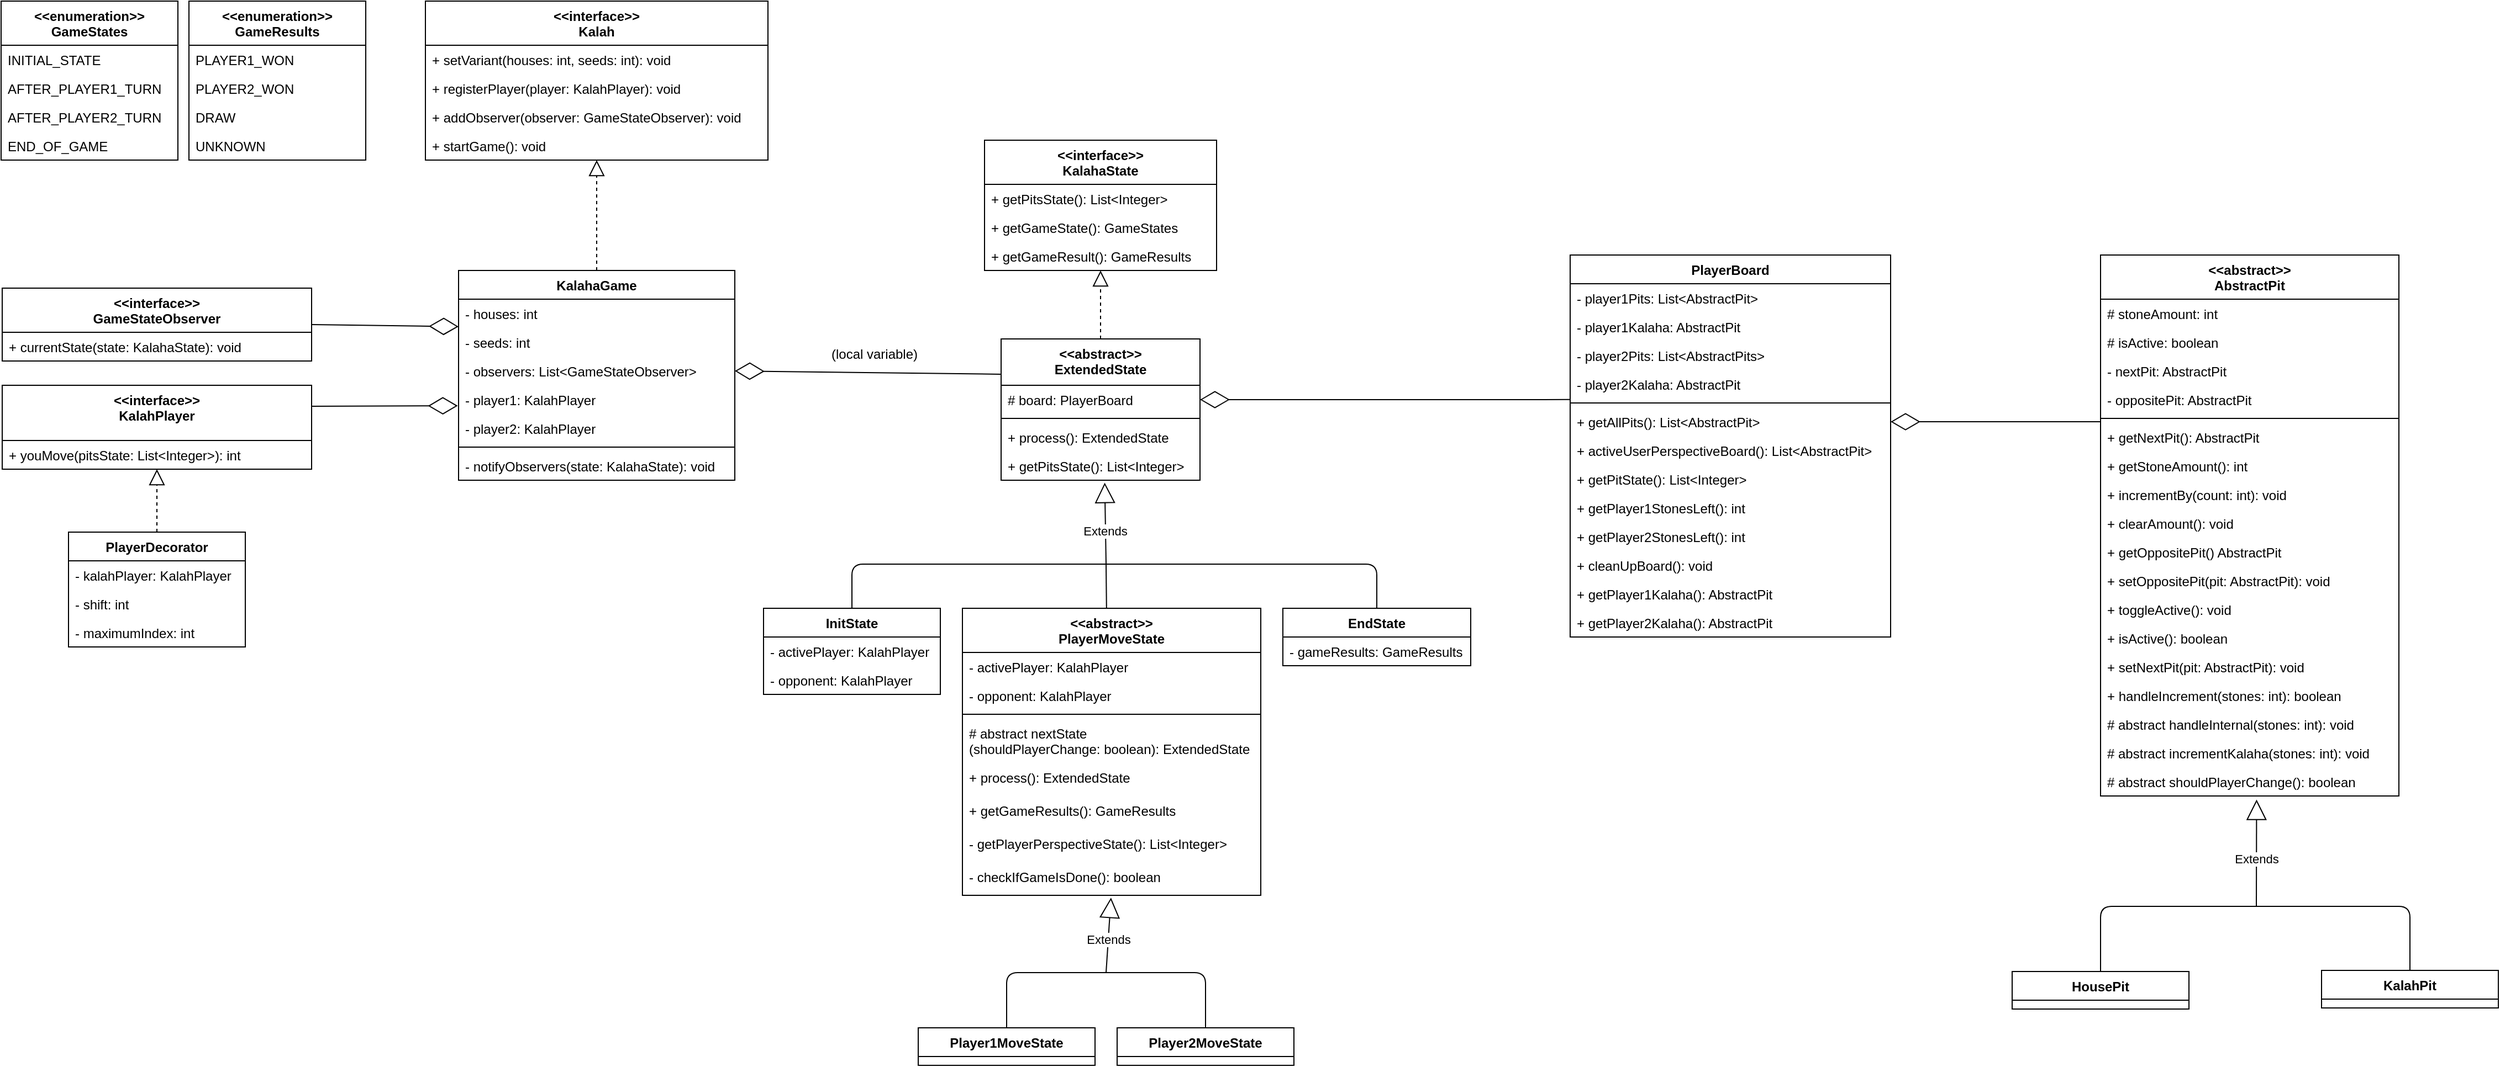 <mxfile version="14.6.13" type="device"><diagram id="C5RBs43oDa-KdzZeNtuy" name="Page-1"><mxGraphModel dx="-337" dy="246" grid="1" gridSize="10" guides="1" tooltips="1" connect="1" arrows="1" fold="1" page="1" pageScale="1" pageWidth="827" pageHeight="1169" math="0" shadow="0"><root><mxCell id="WIyWlLk6GJQsqaUBKTNV-0"/><mxCell id="WIyWlLk6GJQsqaUBKTNV-1" parent="WIyWlLk6GJQsqaUBKTNV-0"/><mxCell id="I5Z_wBE2CH7fRbXkbS-5-0" value="&lt;&lt;interface&gt;&gt;&#10;KalahaState" style="swimlane;fontStyle=1;align=center;verticalAlign=top;childLayout=stackLayout;horizontal=1;startSize=40;horizontalStack=0;resizeParent=1;resizeParentMax=0;resizeLast=0;collapsible=1;marginBottom=0;" parent="WIyWlLk6GJQsqaUBKTNV-1" vertex="1"><mxGeometry x="1850" y="416" width="210" height="118" as="geometry"/></mxCell><mxCell id="I5Z_wBE2CH7fRbXkbS-5-1" value="+ getPitsState(): List&lt;Integer&gt;" style="text;strokeColor=none;fillColor=none;align=left;verticalAlign=top;spacingLeft=4;spacingRight=4;overflow=hidden;rotatable=0;points=[[0,0.5],[1,0.5]];portConstraint=eastwest;" parent="I5Z_wBE2CH7fRbXkbS-5-0" vertex="1"><mxGeometry y="40" width="210" height="26" as="geometry"/></mxCell><mxCell id="I5Z_wBE2CH7fRbXkbS-5-3" value="+ getGameState(): GameStates" style="text;strokeColor=none;fillColor=none;align=left;verticalAlign=top;spacingLeft=4;spacingRight=4;overflow=hidden;rotatable=0;points=[[0,0.5],[1,0.5]];portConstraint=eastwest;" parent="I5Z_wBE2CH7fRbXkbS-5-0" vertex="1"><mxGeometry y="66" width="210" height="26" as="geometry"/></mxCell><mxCell id="I5Z_wBE2CH7fRbXkbS-5-17" value="+ getGameResult(): GameResults" style="text;strokeColor=none;fillColor=none;align=left;verticalAlign=top;spacingLeft=4;spacingRight=4;overflow=hidden;rotatable=0;points=[[0,0.5],[1,0.5]];portConstraint=eastwest;" parent="I5Z_wBE2CH7fRbXkbS-5-0" vertex="1"><mxGeometry y="92" width="210" height="26" as="geometry"/></mxCell><mxCell id="I5Z_wBE2CH7fRbXkbS-5-4" value="&lt;&lt;enumeration&gt;&gt;&#10;GameResults" style="swimlane;fontStyle=1;align=center;verticalAlign=top;childLayout=stackLayout;horizontal=1;startSize=40;horizontalStack=0;resizeParent=1;resizeParentMax=0;resizeLast=0;collapsible=1;marginBottom=0;" parent="WIyWlLk6GJQsqaUBKTNV-1" vertex="1"><mxGeometry x="1130" y="290" width="160" height="144" as="geometry"/></mxCell><mxCell id="I5Z_wBE2CH7fRbXkbS-5-5" value="PLAYER1_WON" style="text;strokeColor=none;fillColor=none;align=left;verticalAlign=top;spacingLeft=4;spacingRight=4;overflow=hidden;rotatable=0;points=[[0,0.5],[1,0.5]];portConstraint=eastwest;" parent="I5Z_wBE2CH7fRbXkbS-5-4" vertex="1"><mxGeometry y="40" width="160" height="26" as="geometry"/></mxCell><mxCell id="I5Z_wBE2CH7fRbXkbS-5-14" value="PLAYER2_WON" style="text;strokeColor=none;fillColor=none;align=left;verticalAlign=top;spacingLeft=4;spacingRight=4;overflow=hidden;rotatable=0;points=[[0,0.5],[1,0.5]];portConstraint=eastwest;" parent="I5Z_wBE2CH7fRbXkbS-5-4" vertex="1"><mxGeometry y="66" width="160" height="26" as="geometry"/></mxCell><mxCell id="I5Z_wBE2CH7fRbXkbS-5-15" value="DRAW" style="text;strokeColor=none;fillColor=none;align=left;verticalAlign=top;spacingLeft=4;spacingRight=4;overflow=hidden;rotatable=0;points=[[0,0.5],[1,0.5]];portConstraint=eastwest;" parent="I5Z_wBE2CH7fRbXkbS-5-4" vertex="1"><mxGeometry y="92" width="160" height="26" as="geometry"/></mxCell><mxCell id="I5Z_wBE2CH7fRbXkbS-5-16" value="UNKNOWN" style="text;strokeColor=none;fillColor=none;align=left;verticalAlign=top;spacingLeft=4;spacingRight=4;overflow=hidden;rotatable=0;points=[[0,0.5],[1,0.5]];portConstraint=eastwest;" parent="I5Z_wBE2CH7fRbXkbS-5-4" vertex="1"><mxGeometry y="118" width="160" height="26" as="geometry"/></mxCell><mxCell id="I5Z_wBE2CH7fRbXkbS-5-8" value="&lt;&lt;enumeration&gt;&gt;&#10;GameStates" style="swimlane;fontStyle=1;align=center;verticalAlign=top;childLayout=stackLayout;horizontal=1;startSize=40;horizontalStack=0;resizeParent=1;resizeParentMax=0;resizeLast=0;collapsible=1;marginBottom=0;" parent="WIyWlLk6GJQsqaUBKTNV-1" vertex="1"><mxGeometry x="960" y="290" width="160" height="144" as="geometry"/></mxCell><mxCell id="I5Z_wBE2CH7fRbXkbS-5-9" value="INITIAL_STATE" style="text;strokeColor=none;fillColor=none;align=left;verticalAlign=top;spacingLeft=4;spacingRight=4;overflow=hidden;rotatable=0;points=[[0,0.5],[1,0.5]];portConstraint=eastwest;" parent="I5Z_wBE2CH7fRbXkbS-5-8" vertex="1"><mxGeometry y="40" width="160" height="26" as="geometry"/></mxCell><mxCell id="I5Z_wBE2CH7fRbXkbS-5-11" value="AFTER_PLAYER1_TURN" style="text;strokeColor=none;fillColor=none;align=left;verticalAlign=top;spacingLeft=4;spacingRight=4;overflow=hidden;rotatable=0;points=[[0,0.5],[1,0.5]];portConstraint=eastwest;" parent="I5Z_wBE2CH7fRbXkbS-5-8" vertex="1"><mxGeometry y="66" width="160" height="26" as="geometry"/></mxCell><mxCell id="I5Z_wBE2CH7fRbXkbS-5-12" value="AFTER_PLAYER2_TURN" style="text;strokeColor=none;fillColor=none;align=left;verticalAlign=top;spacingLeft=4;spacingRight=4;overflow=hidden;rotatable=0;points=[[0,0.5],[1,0.5]];portConstraint=eastwest;" parent="I5Z_wBE2CH7fRbXkbS-5-8" vertex="1"><mxGeometry y="92" width="160" height="26" as="geometry"/></mxCell><mxCell id="I5Z_wBE2CH7fRbXkbS-5-13" value="END_OF_GAME" style="text;strokeColor=none;fillColor=none;align=left;verticalAlign=top;spacingLeft=4;spacingRight=4;overflow=hidden;rotatable=0;points=[[0,0.5],[1,0.5]];portConstraint=eastwest;" parent="I5Z_wBE2CH7fRbXkbS-5-8" vertex="1"><mxGeometry y="118" width="160" height="26" as="geometry"/></mxCell><mxCell id="I5Z_wBE2CH7fRbXkbS-5-19" value="&lt;&lt;interface&gt;&gt;&#10;KalahPlayer" style="swimlane;fontStyle=1;align=center;verticalAlign=top;childLayout=stackLayout;horizontal=1;startSize=50;horizontalStack=0;resizeParent=1;resizeParentMax=0;resizeLast=0;collapsible=1;marginBottom=0;" parent="WIyWlLk6GJQsqaUBKTNV-1" vertex="1"><mxGeometry x="961" y="638" width="280" height="76" as="geometry"/></mxCell><mxCell id="I5Z_wBE2CH7fRbXkbS-5-20" value="+ youMove(pitsState: List&lt;Integer&gt;): int" style="text;strokeColor=none;fillColor=none;align=left;verticalAlign=top;spacingLeft=4;spacingRight=4;overflow=hidden;rotatable=0;points=[[0,0.5],[1,0.5]];portConstraint=eastwest;" parent="I5Z_wBE2CH7fRbXkbS-5-19" vertex="1"><mxGeometry y="50" width="280" height="26" as="geometry"/></mxCell><mxCell id="I5Z_wBE2CH7fRbXkbS-5-23" value="&lt;&lt;interface&gt;&gt;&#10;Kalah" style="swimlane;fontStyle=1;align=center;verticalAlign=top;childLayout=stackLayout;horizontal=1;startSize=40;horizontalStack=0;resizeParent=1;resizeParentMax=0;resizeLast=0;collapsible=1;marginBottom=0;" parent="WIyWlLk6GJQsqaUBKTNV-1" vertex="1"><mxGeometry x="1344" y="290" width="310" height="144" as="geometry"/></mxCell><mxCell id="I5Z_wBE2CH7fRbXkbS-5-24" value="+ setVariant(houses: int, seeds: int): void" style="text;strokeColor=none;fillColor=none;align=left;verticalAlign=top;spacingLeft=4;spacingRight=4;overflow=hidden;rotatable=0;points=[[0,0.5],[1,0.5]];portConstraint=eastwest;" parent="I5Z_wBE2CH7fRbXkbS-5-23" vertex="1"><mxGeometry y="40" width="310" height="26" as="geometry"/></mxCell><mxCell id="I5Z_wBE2CH7fRbXkbS-5-26" value="+ registerPlayer(player: KalahPlayer): void" style="text;strokeColor=none;fillColor=none;align=left;verticalAlign=top;spacingLeft=4;spacingRight=4;overflow=hidden;rotatable=0;points=[[0,0.5],[1,0.5]];portConstraint=eastwest;" parent="I5Z_wBE2CH7fRbXkbS-5-23" vertex="1"><mxGeometry y="66" width="310" height="26" as="geometry"/></mxCell><mxCell id="I5Z_wBE2CH7fRbXkbS-5-27" value="+ addObserver(observer: GameStateObserver): void" style="text;strokeColor=none;fillColor=none;align=left;verticalAlign=top;spacingLeft=4;spacingRight=4;overflow=hidden;rotatable=0;points=[[0,0.5],[1,0.5]];portConstraint=eastwest;" parent="I5Z_wBE2CH7fRbXkbS-5-23" vertex="1"><mxGeometry y="92" width="310" height="26" as="geometry"/></mxCell><mxCell id="I5Z_wBE2CH7fRbXkbS-5-28" value="+ startGame(): void" style="text;strokeColor=none;fillColor=none;align=left;verticalAlign=top;spacingLeft=4;spacingRight=4;overflow=hidden;rotatable=0;points=[[0,0.5],[1,0.5]];portConstraint=eastwest;" parent="I5Z_wBE2CH7fRbXkbS-5-23" vertex="1"><mxGeometry y="118" width="310" height="26" as="geometry"/></mxCell><mxCell id="I5Z_wBE2CH7fRbXkbS-5-29" value="&lt;&lt;interface&gt;&gt;&#10;GameStateObserver" style="swimlane;fontStyle=1;align=center;verticalAlign=top;childLayout=stackLayout;horizontal=1;startSize=40;horizontalStack=0;resizeParent=1;resizeParentMax=0;resizeLast=0;collapsible=1;marginBottom=0;" parent="WIyWlLk6GJQsqaUBKTNV-1" vertex="1"><mxGeometry x="961" y="550" width="280" height="66" as="geometry"/></mxCell><mxCell id="I5Z_wBE2CH7fRbXkbS-5-30" value="+ currentState(state: KalahaState): void" style="text;strokeColor=none;fillColor=none;align=left;verticalAlign=top;spacingLeft=4;spacingRight=4;overflow=hidden;rotatable=0;points=[[0,0.5],[1,0.5]];portConstraint=eastwest;" parent="I5Z_wBE2CH7fRbXkbS-5-29" vertex="1"><mxGeometry y="40" width="280" height="26" as="geometry"/></mxCell><mxCell id="I5Z_wBE2CH7fRbXkbS-5-33" value="KalahaGame" style="swimlane;fontStyle=1;align=center;verticalAlign=top;childLayout=stackLayout;horizontal=1;startSize=26;horizontalStack=0;resizeParent=1;resizeParentMax=0;resizeLast=0;collapsible=1;marginBottom=0;" parent="WIyWlLk6GJQsqaUBKTNV-1" vertex="1"><mxGeometry x="1374" y="534" width="250" height="190" as="geometry"/></mxCell><mxCell id="I5Z_wBE2CH7fRbXkbS-5-34" value="- houses: int" style="text;strokeColor=none;fillColor=none;align=left;verticalAlign=top;spacingLeft=4;spacingRight=4;overflow=hidden;rotatable=0;points=[[0,0.5],[1,0.5]];portConstraint=eastwest;" parent="I5Z_wBE2CH7fRbXkbS-5-33" vertex="1"><mxGeometry y="26" width="250" height="26" as="geometry"/></mxCell><mxCell id="I5Z_wBE2CH7fRbXkbS-5-37" value="- seeds: int" style="text;strokeColor=none;fillColor=none;align=left;verticalAlign=top;spacingLeft=4;spacingRight=4;overflow=hidden;rotatable=0;points=[[0,0.5],[1,0.5]];portConstraint=eastwest;" parent="I5Z_wBE2CH7fRbXkbS-5-33" vertex="1"><mxGeometry y="52" width="250" height="26" as="geometry"/></mxCell><mxCell id="I5Z_wBE2CH7fRbXkbS-5-38" value="- observers: List&lt;GameStateObserver&gt;" style="text;strokeColor=none;fillColor=none;align=left;verticalAlign=top;spacingLeft=4;spacingRight=4;overflow=hidden;rotatable=0;points=[[0,0.5],[1,0.5]];portConstraint=eastwest;" parent="I5Z_wBE2CH7fRbXkbS-5-33" vertex="1"><mxGeometry y="78" width="250" height="26" as="geometry"/></mxCell><mxCell id="I5Z_wBE2CH7fRbXkbS-5-39" value="- player1: KalahPlayer" style="text;strokeColor=none;fillColor=none;align=left;verticalAlign=top;spacingLeft=4;spacingRight=4;overflow=hidden;rotatable=0;points=[[0,0.5],[1,0.5]];portConstraint=eastwest;" parent="I5Z_wBE2CH7fRbXkbS-5-33" vertex="1"><mxGeometry y="104" width="250" height="26" as="geometry"/></mxCell><mxCell id="I5Z_wBE2CH7fRbXkbS-5-40" value="- player2: KalahPlayer" style="text;strokeColor=none;fillColor=none;align=left;verticalAlign=top;spacingLeft=4;spacingRight=4;overflow=hidden;rotatable=0;points=[[0,0.5],[1,0.5]];portConstraint=eastwest;" parent="I5Z_wBE2CH7fRbXkbS-5-33" vertex="1"><mxGeometry y="130" width="250" height="26" as="geometry"/></mxCell><mxCell id="I5Z_wBE2CH7fRbXkbS-5-35" value="" style="line;strokeWidth=1;fillColor=none;align=left;verticalAlign=middle;spacingTop=-1;spacingLeft=3;spacingRight=3;rotatable=0;labelPosition=right;points=[];portConstraint=eastwest;" parent="I5Z_wBE2CH7fRbXkbS-5-33" vertex="1"><mxGeometry y="156" width="250" height="8" as="geometry"/></mxCell><mxCell id="I5Z_wBE2CH7fRbXkbS-5-36" value="- notifyObservers(state: KalahaState): void" style="text;strokeColor=none;fillColor=none;align=left;verticalAlign=top;spacingLeft=4;spacingRight=4;overflow=hidden;rotatable=0;points=[[0,0.5],[1,0.5]];portConstraint=eastwest;" parent="I5Z_wBE2CH7fRbXkbS-5-33" vertex="1"><mxGeometry y="164" width="250" height="26" as="geometry"/></mxCell><mxCell id="I5Z_wBE2CH7fRbXkbS-5-41" value="" style="endArrow=block;dashed=1;endFill=0;endSize=12;html=1;exitX=0.5;exitY=0;exitDx=0;exitDy=0;entryX=0.5;entryY=1;entryDx=0;entryDy=0;" parent="WIyWlLk6GJQsqaUBKTNV-1" source="I5Z_wBE2CH7fRbXkbS-5-33" target="I5Z_wBE2CH7fRbXkbS-5-23" edge="1"><mxGeometry width="160" relative="1" as="geometry"><mxPoint x="1570" y="650" as="sourcePoint"/><mxPoint x="1500" y="470" as="targetPoint"/></mxGeometry></mxCell><mxCell id="I5Z_wBE2CH7fRbXkbS-5-42" value="" style="endArrow=diamondThin;endFill=0;endSize=24;html=1;exitX=1;exitY=0.25;exitDx=0;exitDy=0;entryX=-0.003;entryY=0.714;entryDx=0;entryDy=0;entryPerimeter=0;" parent="WIyWlLk6GJQsqaUBKTNV-1" source="I5Z_wBE2CH7fRbXkbS-5-19" target="I5Z_wBE2CH7fRbXkbS-5-39" edge="1"><mxGeometry width="160" relative="1" as="geometry"><mxPoint x="1420" y="670" as="sourcePoint"/><mxPoint x="1580" y="670" as="targetPoint"/></mxGeometry></mxCell><mxCell id="I5Z_wBE2CH7fRbXkbS-5-43" value="PlayerDecorator" style="swimlane;fontStyle=1;align=center;verticalAlign=top;childLayout=stackLayout;horizontal=1;startSize=26;horizontalStack=0;resizeParent=1;resizeParentMax=0;resizeLast=0;collapsible=1;marginBottom=0;" parent="WIyWlLk6GJQsqaUBKTNV-1" vertex="1"><mxGeometry x="1021" y="771" width="160" height="104" as="geometry"/></mxCell><mxCell id="I5Z_wBE2CH7fRbXkbS-5-44" value="- kalahPlayer: KalahPlayer" style="text;strokeColor=none;fillColor=none;align=left;verticalAlign=top;spacingLeft=4;spacingRight=4;overflow=hidden;rotatable=0;points=[[0,0.5],[1,0.5]];portConstraint=eastwest;" parent="I5Z_wBE2CH7fRbXkbS-5-43" vertex="1"><mxGeometry y="26" width="160" height="26" as="geometry"/></mxCell><mxCell id="I5Z_wBE2CH7fRbXkbS-5-47" value="- shift: int" style="text;strokeColor=none;fillColor=none;align=left;verticalAlign=top;spacingLeft=4;spacingRight=4;overflow=hidden;rotatable=0;points=[[0,0.5],[1,0.5]];portConstraint=eastwest;" parent="I5Z_wBE2CH7fRbXkbS-5-43" vertex="1"><mxGeometry y="52" width="160" height="26" as="geometry"/></mxCell><mxCell id="I5Z_wBE2CH7fRbXkbS-5-48" value="- maximumIndex: int" style="text;strokeColor=none;fillColor=none;align=left;verticalAlign=top;spacingLeft=4;spacingRight=4;overflow=hidden;rotatable=0;points=[[0,0.5],[1,0.5]];portConstraint=eastwest;" parent="I5Z_wBE2CH7fRbXkbS-5-43" vertex="1"><mxGeometry y="78" width="160" height="26" as="geometry"/></mxCell><mxCell id="I5Z_wBE2CH7fRbXkbS-5-49" value="" style="endArrow=block;dashed=1;endFill=0;endSize=12;html=1;exitX=0.5;exitY=0;exitDx=0;exitDy=0;entryX=0.5;entryY=1;entryDx=0;entryDy=0;" parent="WIyWlLk6GJQsqaUBKTNV-1" source="I5Z_wBE2CH7fRbXkbS-5-43" target="I5Z_wBE2CH7fRbXkbS-5-19" edge="1"><mxGeometry width="160" relative="1" as="geometry"><mxPoint x="1130" y="750" as="sourcePoint"/><mxPoint x="1290" y="750" as="targetPoint"/></mxGeometry></mxCell><mxCell id="I5Z_wBE2CH7fRbXkbS-5-50" value="&lt;&lt;abstract&gt;&gt;&#10;ExtendedState" style="swimlane;fontStyle=1;align=center;verticalAlign=top;childLayout=stackLayout;horizontal=1;startSize=42;horizontalStack=0;resizeParent=1;resizeParentMax=0;resizeLast=0;collapsible=1;marginBottom=0;" parent="WIyWlLk6GJQsqaUBKTNV-1" vertex="1"><mxGeometry x="1865" y="596" width="180" height="128" as="geometry"/></mxCell><mxCell id="I5Z_wBE2CH7fRbXkbS-5-51" value="# board: PlayerBoard" style="text;strokeColor=none;fillColor=none;align=left;verticalAlign=top;spacingLeft=4;spacingRight=4;overflow=hidden;rotatable=0;points=[[0,0.5],[1,0.5]];portConstraint=eastwest;" parent="I5Z_wBE2CH7fRbXkbS-5-50" vertex="1"><mxGeometry y="42" width="180" height="26" as="geometry"/></mxCell><mxCell id="I5Z_wBE2CH7fRbXkbS-5-52" value="" style="line;strokeWidth=1;fillColor=none;align=left;verticalAlign=middle;spacingTop=-1;spacingLeft=3;spacingRight=3;rotatable=0;labelPosition=right;points=[];portConstraint=eastwest;" parent="I5Z_wBE2CH7fRbXkbS-5-50" vertex="1"><mxGeometry y="68" width="180" height="8" as="geometry"/></mxCell><mxCell id="I5Z_wBE2CH7fRbXkbS-5-53" value="+ process(): ExtendedState" style="text;strokeColor=none;fillColor=none;align=left;verticalAlign=top;spacingLeft=4;spacingRight=4;overflow=hidden;rotatable=0;points=[[0,0.5],[1,0.5]];portConstraint=eastwest;" parent="I5Z_wBE2CH7fRbXkbS-5-50" vertex="1"><mxGeometry y="76" width="180" height="26" as="geometry"/></mxCell><mxCell id="I5Z_wBE2CH7fRbXkbS-5-55" value="+ getPitsState(): List&lt;Integer&gt;" style="text;strokeColor=none;fillColor=none;align=left;verticalAlign=top;spacingLeft=4;spacingRight=4;overflow=hidden;rotatable=0;points=[[0,0.5],[1,0.5]];portConstraint=eastwest;" parent="I5Z_wBE2CH7fRbXkbS-5-50" vertex="1"><mxGeometry y="102" width="180" height="26" as="geometry"/></mxCell><mxCell id="I5Z_wBE2CH7fRbXkbS-5-54" value="" style="endArrow=block;dashed=1;endFill=0;endSize=12;html=1;exitX=0.5;exitY=0;exitDx=0;exitDy=0;entryX=0.5;entryY=1;entryDx=0;entryDy=0;" parent="WIyWlLk6GJQsqaUBKTNV-1" source="I5Z_wBE2CH7fRbXkbS-5-50" target="I5Z_wBE2CH7fRbXkbS-5-0" edge="1"><mxGeometry width="160" relative="1" as="geometry"><mxPoint x="1800" y="590" as="sourcePoint"/><mxPoint x="1960" y="590" as="targetPoint"/></mxGeometry></mxCell><mxCell id="I5Z_wBE2CH7fRbXkbS-5-60" value="InitState" style="swimlane;fontStyle=1;align=center;verticalAlign=top;childLayout=stackLayout;horizontal=1;startSize=26;horizontalStack=0;resizeParent=1;resizeParentMax=0;resizeLast=0;collapsible=1;marginBottom=0;" parent="WIyWlLk6GJQsqaUBKTNV-1" vertex="1"><mxGeometry x="1650" y="840" width="160" height="78" as="geometry"/></mxCell><mxCell id="I5Z_wBE2CH7fRbXkbS-5-61" value="- activePlayer: KalahPlayer" style="text;strokeColor=none;fillColor=none;align=left;verticalAlign=top;spacingLeft=4;spacingRight=4;overflow=hidden;rotatable=0;points=[[0,0.5],[1,0.5]];portConstraint=eastwest;" parent="I5Z_wBE2CH7fRbXkbS-5-60" vertex="1"><mxGeometry y="26" width="160" height="26" as="geometry"/></mxCell><mxCell id="I5Z_wBE2CH7fRbXkbS-5-64" value="- opponent: KalahPlayer" style="text;strokeColor=none;fillColor=none;align=left;verticalAlign=top;spacingLeft=4;spacingRight=4;overflow=hidden;rotatable=0;points=[[0,0.5],[1,0.5]];portConstraint=eastwest;" parent="I5Z_wBE2CH7fRbXkbS-5-60" vertex="1"><mxGeometry y="52" width="160" height="26" as="geometry"/></mxCell><mxCell id="I5Z_wBE2CH7fRbXkbS-5-66" value="&lt;&lt;abstract&gt;&gt;&#10;PlayerMoveState" style="swimlane;fontStyle=1;align=center;verticalAlign=top;childLayout=stackLayout;horizontal=1;startSize=40;horizontalStack=0;resizeParent=1;resizeParentMax=0;resizeLast=0;collapsible=1;marginBottom=0;" parent="WIyWlLk6GJQsqaUBKTNV-1" vertex="1"><mxGeometry x="1830" y="840" width="270" height="260" as="geometry"/></mxCell><mxCell id="I5Z_wBE2CH7fRbXkbS-5-67" value="- activePlayer: KalahPlayer" style="text;strokeColor=none;fillColor=none;align=left;verticalAlign=top;spacingLeft=4;spacingRight=4;overflow=hidden;rotatable=0;points=[[0,0.5],[1,0.5]];portConstraint=eastwest;" parent="I5Z_wBE2CH7fRbXkbS-5-66" vertex="1"><mxGeometry y="40" width="270" height="26" as="geometry"/></mxCell><mxCell id="I5Z_wBE2CH7fRbXkbS-5-70" value="- opponent: KalahPlayer" style="text;strokeColor=none;fillColor=none;align=left;verticalAlign=top;spacingLeft=4;spacingRight=4;overflow=hidden;rotatable=0;points=[[0,0.5],[1,0.5]];portConstraint=eastwest;" parent="I5Z_wBE2CH7fRbXkbS-5-66" vertex="1"><mxGeometry y="66" width="270" height="26" as="geometry"/></mxCell><mxCell id="I5Z_wBE2CH7fRbXkbS-5-68" value="" style="line;strokeWidth=1;fillColor=none;align=left;verticalAlign=middle;spacingTop=-1;spacingLeft=3;spacingRight=3;rotatable=0;labelPosition=right;points=[];portConstraint=eastwest;" parent="I5Z_wBE2CH7fRbXkbS-5-66" vertex="1"><mxGeometry y="92" width="270" height="8" as="geometry"/></mxCell><mxCell id="I5Z_wBE2CH7fRbXkbS-5-69" value="# abstract nextState&#10;(shouldPlayerChange: boolean): ExtendedState" style="text;strokeColor=none;fillColor=none;align=left;verticalAlign=top;spacingLeft=4;spacingRight=4;overflow=hidden;rotatable=0;points=[[0,0.5],[1,0.5]];portConstraint=eastwest;" parent="I5Z_wBE2CH7fRbXkbS-5-66" vertex="1"><mxGeometry y="100" width="270" height="40" as="geometry"/></mxCell><mxCell id="I5Z_wBE2CH7fRbXkbS-5-76" value="+ process(): ExtendedState" style="text;strokeColor=none;fillColor=none;align=left;verticalAlign=top;spacingLeft=4;spacingRight=4;overflow=hidden;rotatable=0;points=[[0,0.5],[1,0.5]];portConstraint=eastwest;" parent="I5Z_wBE2CH7fRbXkbS-5-66" vertex="1"><mxGeometry y="140" width="270" height="30" as="geometry"/></mxCell><mxCell id="I5Z_wBE2CH7fRbXkbS-5-77" value="+ getGameResults(): GameResults" style="text;strokeColor=none;fillColor=none;align=left;verticalAlign=top;spacingLeft=4;spacingRight=4;overflow=hidden;rotatable=0;points=[[0,0.5],[1,0.5]];portConstraint=eastwest;" parent="I5Z_wBE2CH7fRbXkbS-5-66" vertex="1"><mxGeometry y="170" width="270" height="30" as="geometry"/></mxCell><mxCell id="I5Z_wBE2CH7fRbXkbS-5-78" value="- getPlayerPerspectiveState(): List&lt;Integer&gt;" style="text;strokeColor=none;fillColor=none;align=left;verticalAlign=top;spacingLeft=4;spacingRight=4;overflow=hidden;rotatable=0;points=[[0,0.5],[1,0.5]];portConstraint=eastwest;" parent="I5Z_wBE2CH7fRbXkbS-5-66" vertex="1"><mxGeometry y="200" width="270" height="30" as="geometry"/></mxCell><mxCell id="I5Z_wBE2CH7fRbXkbS-5-79" value="- checkIfGameIsDone(): boolean" style="text;strokeColor=none;fillColor=none;align=left;verticalAlign=top;spacingLeft=4;spacingRight=4;overflow=hidden;rotatable=0;points=[[0,0.5],[1,0.5]];portConstraint=eastwest;" parent="I5Z_wBE2CH7fRbXkbS-5-66" vertex="1"><mxGeometry y="230" width="270" height="30" as="geometry"/></mxCell><mxCell id="I5Z_wBE2CH7fRbXkbS-5-81" value="" style="endArrow=none;html=1;exitX=0.483;exitY=0.001;exitDx=0;exitDy=0;exitPerimeter=0;" parent="WIyWlLk6GJQsqaUBKTNV-1" source="I5Z_wBE2CH7fRbXkbS-5-66" edge="1"><mxGeometry width="50" height="50" relative="1" as="geometry"><mxPoint x="2020" y="920" as="sourcePoint"/><mxPoint x="1960" y="800" as="targetPoint"/></mxGeometry></mxCell><mxCell id="I5Z_wBE2CH7fRbXkbS-5-82" value="" style="endArrow=none;html=1;exitX=0.5;exitY=0;exitDx=0;exitDy=0;" parent="WIyWlLk6GJQsqaUBKTNV-1" source="I5Z_wBE2CH7fRbXkbS-5-60" edge="1"><mxGeometry width="50" height="50" relative="1" as="geometry"><mxPoint x="1960" y="880" as="sourcePoint"/><mxPoint x="1960" y="800" as="targetPoint"/><Array as="points"><mxPoint x="1730" y="800"/></Array></mxGeometry></mxCell><mxCell id="I5Z_wBE2CH7fRbXkbS-5-83" value="Extends" style="endArrow=block;endSize=16;endFill=0;html=1;entryX=0.521;entryY=1.085;entryDx=0;entryDy=0;entryPerimeter=0;" parent="WIyWlLk6GJQsqaUBKTNV-1" target="I5Z_wBE2CH7fRbXkbS-5-55" edge="1"><mxGeometry x="-0.187" y="1" width="160" relative="1" as="geometry"><mxPoint x="1960" y="800" as="sourcePoint"/><mxPoint x="1960" y="760" as="targetPoint"/><mxPoint as="offset"/></mxGeometry></mxCell><mxCell id="I5Z_wBE2CH7fRbXkbS-5-84" value="EndState" style="swimlane;fontStyle=1;align=center;verticalAlign=top;childLayout=stackLayout;horizontal=1;startSize=26;horizontalStack=0;resizeParent=1;resizeParentMax=0;resizeLast=0;collapsible=1;marginBottom=0;" parent="WIyWlLk6GJQsqaUBKTNV-1" vertex="1"><mxGeometry x="2120" y="840" width="170" height="52" as="geometry"/></mxCell><mxCell id="I5Z_wBE2CH7fRbXkbS-5-85" value="- gameResults: GameResults" style="text;strokeColor=none;fillColor=none;align=left;verticalAlign=top;spacingLeft=4;spacingRight=4;overflow=hidden;rotatable=0;points=[[0,0.5],[1,0.5]];portConstraint=eastwest;" parent="I5Z_wBE2CH7fRbXkbS-5-84" vertex="1"><mxGeometry y="26" width="170" height="26" as="geometry"/></mxCell><mxCell id="I5Z_wBE2CH7fRbXkbS-5-88" value="" style="endArrow=none;html=1;exitX=0.5;exitY=0;exitDx=0;exitDy=0;" parent="WIyWlLk6GJQsqaUBKTNV-1" source="I5Z_wBE2CH7fRbXkbS-5-84" edge="1"><mxGeometry width="50" height="50" relative="1" as="geometry"><mxPoint x="2100" y="880" as="sourcePoint"/><mxPoint x="1960" y="800" as="targetPoint"/><Array as="points"><mxPoint x="2205" y="800"/></Array></mxGeometry></mxCell><mxCell id="I5Z_wBE2CH7fRbXkbS-5-89" value="Player2MoveState" style="swimlane;fontStyle=1;align=center;verticalAlign=top;childLayout=stackLayout;horizontal=1;startSize=26;horizontalStack=0;resizeParent=1;resizeParentMax=0;resizeLast=0;collapsible=1;marginBottom=0;" parent="WIyWlLk6GJQsqaUBKTNV-1" vertex="1"><mxGeometry x="1970" y="1220" width="160" height="34" as="geometry"/></mxCell><mxCell id="I5Z_wBE2CH7fRbXkbS-5-93" value="Player1MoveState" style="swimlane;fontStyle=1;align=center;verticalAlign=top;childLayout=stackLayout;horizontal=1;startSize=26;horizontalStack=0;resizeParent=1;resizeParentMax=0;resizeLast=0;collapsible=1;marginBottom=0;" parent="WIyWlLk6GJQsqaUBKTNV-1" vertex="1"><mxGeometry x="1790" y="1220" width="160" height="34" as="geometry"/></mxCell><mxCell id="I5Z_wBE2CH7fRbXkbS-5-97" value="" style="endArrow=none;html=1;exitX=0.5;exitY=0;exitDx=0;exitDy=0;" parent="WIyWlLk6GJQsqaUBKTNV-1" source="I5Z_wBE2CH7fRbXkbS-5-93" edge="1"><mxGeometry width="50" height="50" relative="1" as="geometry"><mxPoint x="2100" y="1150" as="sourcePoint"/><mxPoint x="1960" y="1170" as="targetPoint"/><Array as="points"><mxPoint x="1870" y="1170"/></Array></mxGeometry></mxCell><mxCell id="I5Z_wBE2CH7fRbXkbS-5-98" value="" style="endArrow=none;html=1;exitX=0.5;exitY=0;exitDx=0;exitDy=0;" parent="WIyWlLk6GJQsqaUBKTNV-1" source="I5Z_wBE2CH7fRbXkbS-5-89" edge="1"><mxGeometry width="50" height="50" relative="1" as="geometry"><mxPoint x="2110" y="1160" as="sourcePoint"/><mxPoint x="1960" y="1170" as="targetPoint"/><Array as="points"><mxPoint x="2050" y="1170"/></Array></mxGeometry></mxCell><mxCell id="I5Z_wBE2CH7fRbXkbS-5-99" value="Extends" style="endArrow=block;endSize=16;endFill=0;html=1;entryX=0.498;entryY=1.069;entryDx=0;entryDy=0;entryPerimeter=0;" parent="WIyWlLk6GJQsqaUBKTNV-1" target="I5Z_wBE2CH7fRbXkbS-5-79" edge="1"><mxGeometry x="-0.117" width="160" relative="1" as="geometry"><mxPoint x="1960" y="1170" as="sourcePoint"/><mxPoint x="2210" y="1120" as="targetPoint"/><mxPoint as="offset"/></mxGeometry></mxCell><mxCell id="I5Z_wBE2CH7fRbXkbS-5-100" value="PlayerBoard" style="swimlane;fontStyle=1;align=center;verticalAlign=top;childLayout=stackLayout;horizontal=1;startSize=26;horizontalStack=0;resizeParent=1;resizeParentMax=0;resizeLast=0;collapsible=1;marginBottom=0;" parent="WIyWlLk6GJQsqaUBKTNV-1" vertex="1"><mxGeometry x="2380" y="520" width="290" height="346" as="geometry"/></mxCell><mxCell id="I5Z_wBE2CH7fRbXkbS-5-101" value="- player1Pits: List&lt;AbstractPit&gt;" style="text;strokeColor=none;fillColor=none;align=left;verticalAlign=top;spacingLeft=4;spacingRight=4;overflow=hidden;rotatable=0;points=[[0,0.5],[1,0.5]];portConstraint=eastwest;" parent="I5Z_wBE2CH7fRbXkbS-5-100" vertex="1"><mxGeometry y="26" width="290" height="26" as="geometry"/></mxCell><mxCell id="I5Z_wBE2CH7fRbXkbS-5-104" value="- player1Kalaha: AbstractPit" style="text;strokeColor=none;fillColor=none;align=left;verticalAlign=top;spacingLeft=4;spacingRight=4;overflow=hidden;rotatable=0;points=[[0,0.5],[1,0.5]];portConstraint=eastwest;" parent="I5Z_wBE2CH7fRbXkbS-5-100" vertex="1"><mxGeometry y="52" width="290" height="26" as="geometry"/></mxCell><mxCell id="I5Z_wBE2CH7fRbXkbS-5-105" value="- player2Pits: List&lt;AbstractPits&gt;" style="text;strokeColor=none;fillColor=none;align=left;verticalAlign=top;spacingLeft=4;spacingRight=4;overflow=hidden;rotatable=0;points=[[0,0.5],[1,0.5]];portConstraint=eastwest;" parent="I5Z_wBE2CH7fRbXkbS-5-100" vertex="1"><mxGeometry y="78" width="290" height="26" as="geometry"/></mxCell><mxCell id="I5Z_wBE2CH7fRbXkbS-5-106" value="- player2Kalaha: AbstractPit" style="text;strokeColor=none;fillColor=none;align=left;verticalAlign=top;spacingLeft=4;spacingRight=4;overflow=hidden;rotatable=0;points=[[0,0.5],[1,0.5]];portConstraint=eastwest;" parent="I5Z_wBE2CH7fRbXkbS-5-100" vertex="1"><mxGeometry y="104" width="290" height="26" as="geometry"/></mxCell><mxCell id="I5Z_wBE2CH7fRbXkbS-5-102" value="" style="line;strokeWidth=1;fillColor=none;align=left;verticalAlign=middle;spacingTop=-1;spacingLeft=3;spacingRight=3;rotatable=0;labelPosition=right;points=[];portConstraint=eastwest;" parent="I5Z_wBE2CH7fRbXkbS-5-100" vertex="1"><mxGeometry y="130" width="290" height="8" as="geometry"/></mxCell><mxCell id="I5Z_wBE2CH7fRbXkbS-5-103" value="+ getAllPits(): List&lt;AbstractPit&gt;" style="text;strokeColor=none;fillColor=none;align=left;verticalAlign=top;spacingLeft=4;spacingRight=4;overflow=hidden;rotatable=0;points=[[0,0.5],[1,0.5]];portConstraint=eastwest;" parent="I5Z_wBE2CH7fRbXkbS-5-100" vertex="1"><mxGeometry y="138" width="290" height="26" as="geometry"/></mxCell><mxCell id="I5Z_wBE2CH7fRbXkbS-5-107" value="+ activeUserPerspectiveBoard(): List&lt;AbstractPit&gt;" style="text;strokeColor=none;fillColor=none;align=left;verticalAlign=top;spacingLeft=4;spacingRight=4;overflow=hidden;rotatable=0;points=[[0,0.5],[1,0.5]];portConstraint=eastwest;" parent="I5Z_wBE2CH7fRbXkbS-5-100" vertex="1"><mxGeometry y="164" width="290" height="26" as="geometry"/></mxCell><mxCell id="I5Z_wBE2CH7fRbXkbS-5-108" value="+ getPitState(): List&lt;Integer&gt;" style="text;strokeColor=none;fillColor=none;align=left;verticalAlign=top;spacingLeft=4;spacingRight=4;overflow=hidden;rotatable=0;points=[[0,0.5],[1,0.5]];portConstraint=eastwest;" parent="I5Z_wBE2CH7fRbXkbS-5-100" vertex="1"><mxGeometry y="190" width="290" height="26" as="geometry"/></mxCell><mxCell id="I5Z_wBE2CH7fRbXkbS-5-109" value="+ getPlayer1StonesLeft(): int" style="text;strokeColor=none;fillColor=none;align=left;verticalAlign=top;spacingLeft=4;spacingRight=4;overflow=hidden;rotatable=0;points=[[0,0.5],[1,0.5]];portConstraint=eastwest;" parent="I5Z_wBE2CH7fRbXkbS-5-100" vertex="1"><mxGeometry y="216" width="290" height="26" as="geometry"/></mxCell><mxCell id="I5Z_wBE2CH7fRbXkbS-5-110" value="+ getPlayer2StonesLeft(): int" style="text;strokeColor=none;fillColor=none;align=left;verticalAlign=top;spacingLeft=4;spacingRight=4;overflow=hidden;rotatable=0;points=[[0,0.5],[1,0.5]];portConstraint=eastwest;" parent="I5Z_wBE2CH7fRbXkbS-5-100" vertex="1"><mxGeometry y="242" width="290" height="26" as="geometry"/></mxCell><mxCell id="I5Z_wBE2CH7fRbXkbS-5-111" value="+ cleanUpBoard(): void" style="text;strokeColor=none;fillColor=none;align=left;verticalAlign=top;spacingLeft=4;spacingRight=4;overflow=hidden;rotatable=0;points=[[0,0.5],[1,0.5]];portConstraint=eastwest;" parent="I5Z_wBE2CH7fRbXkbS-5-100" vertex="1"><mxGeometry y="268" width="290" height="26" as="geometry"/></mxCell><mxCell id="I5Z_wBE2CH7fRbXkbS-5-112" value="+ getPlayer1Kalaha(): AbstractPit" style="text;strokeColor=none;fillColor=none;align=left;verticalAlign=top;spacingLeft=4;spacingRight=4;overflow=hidden;rotatable=0;points=[[0,0.5],[1,0.5]];portConstraint=eastwest;" parent="I5Z_wBE2CH7fRbXkbS-5-100" vertex="1"><mxGeometry y="294" width="290" height="26" as="geometry"/></mxCell><mxCell id="I5Z_wBE2CH7fRbXkbS-5-113" value="+ getPlayer2Kalaha(): AbstractPit" style="text;strokeColor=none;fillColor=none;align=left;verticalAlign=top;spacingLeft=4;spacingRight=4;overflow=hidden;rotatable=0;points=[[0,0.5],[1,0.5]];portConstraint=eastwest;" parent="I5Z_wBE2CH7fRbXkbS-5-100" vertex="1"><mxGeometry y="320" width="290" height="26" as="geometry"/></mxCell><mxCell id="I5Z_wBE2CH7fRbXkbS-5-114" value="" style="endArrow=diamondThin;endFill=0;endSize=24;html=1;entryX=1;entryY=0.5;entryDx=0;entryDy=0;exitX=0;exitY=1.036;exitDx=0;exitDy=0;exitPerimeter=0;" parent="WIyWlLk6GJQsqaUBKTNV-1" source="I5Z_wBE2CH7fRbXkbS-5-106" target="I5Z_wBE2CH7fRbXkbS-5-51" edge="1"><mxGeometry width="160" relative="1" as="geometry"><mxPoint x="2370" y="651" as="sourcePoint"/><mxPoint x="2500" y="780" as="targetPoint"/></mxGeometry></mxCell><mxCell id="I5Z_wBE2CH7fRbXkbS-5-115" value="&lt;&lt;abstract&gt;&gt;&#10;AbstractPit" style="swimlane;fontStyle=1;align=center;verticalAlign=top;childLayout=stackLayout;horizontal=1;startSize=40;horizontalStack=0;resizeParent=1;resizeParentMax=0;resizeLast=0;collapsible=1;marginBottom=0;" parent="WIyWlLk6GJQsqaUBKTNV-1" vertex="1"><mxGeometry x="2860" y="520" width="270" height="490" as="geometry"/></mxCell><mxCell id="I5Z_wBE2CH7fRbXkbS-5-116" value="# stoneAmount: int" style="text;strokeColor=none;fillColor=none;align=left;verticalAlign=top;spacingLeft=4;spacingRight=4;overflow=hidden;rotatable=0;points=[[0,0.5],[1,0.5]];portConstraint=eastwest;" parent="I5Z_wBE2CH7fRbXkbS-5-115" vertex="1"><mxGeometry y="40" width="270" height="26" as="geometry"/></mxCell><mxCell id="I5Z_wBE2CH7fRbXkbS-5-120" value="# isActive: boolean" style="text;strokeColor=none;fillColor=none;align=left;verticalAlign=top;spacingLeft=4;spacingRight=4;overflow=hidden;rotatable=0;points=[[0,0.5],[1,0.5]];portConstraint=eastwest;" parent="I5Z_wBE2CH7fRbXkbS-5-115" vertex="1"><mxGeometry y="66" width="270" height="26" as="geometry"/></mxCell><mxCell id="I5Z_wBE2CH7fRbXkbS-5-121" value="- nextPit: AbstractPit" style="text;strokeColor=none;fillColor=none;align=left;verticalAlign=top;spacingLeft=4;spacingRight=4;overflow=hidden;rotatable=0;points=[[0,0.5],[1,0.5]];portConstraint=eastwest;" parent="I5Z_wBE2CH7fRbXkbS-5-115" vertex="1"><mxGeometry y="92" width="270" height="26" as="geometry"/></mxCell><mxCell id="I5Z_wBE2CH7fRbXkbS-5-119" value="- oppositePit: AbstractPit" style="text;strokeColor=none;fillColor=none;align=left;verticalAlign=top;spacingLeft=4;spacingRight=4;overflow=hidden;rotatable=0;points=[[0,0.5],[1,0.5]];portConstraint=eastwest;" parent="I5Z_wBE2CH7fRbXkbS-5-115" vertex="1"><mxGeometry y="118" width="270" height="26" as="geometry"/></mxCell><mxCell id="I5Z_wBE2CH7fRbXkbS-5-117" value="" style="line;strokeWidth=1;fillColor=none;align=left;verticalAlign=middle;spacingTop=-1;spacingLeft=3;spacingRight=3;rotatable=0;labelPosition=right;points=[];portConstraint=eastwest;" parent="I5Z_wBE2CH7fRbXkbS-5-115" vertex="1"><mxGeometry y="144" width="270" height="8" as="geometry"/></mxCell><mxCell id="I5Z_wBE2CH7fRbXkbS-5-118" value="+ getNextPit(): AbstractPit" style="text;strokeColor=none;fillColor=none;align=left;verticalAlign=top;spacingLeft=4;spacingRight=4;overflow=hidden;rotatable=0;points=[[0,0.5],[1,0.5]];portConstraint=eastwest;" parent="I5Z_wBE2CH7fRbXkbS-5-115" vertex="1"><mxGeometry y="152" width="270" height="26" as="geometry"/></mxCell><mxCell id="I5Z_wBE2CH7fRbXkbS-5-122" value="+ getStoneAmount(): int" style="text;strokeColor=none;fillColor=none;align=left;verticalAlign=top;spacingLeft=4;spacingRight=4;overflow=hidden;rotatable=0;points=[[0,0.5],[1,0.5]];portConstraint=eastwest;" parent="I5Z_wBE2CH7fRbXkbS-5-115" vertex="1"><mxGeometry y="178" width="270" height="26" as="geometry"/></mxCell><mxCell id="I5Z_wBE2CH7fRbXkbS-5-123" value="+ incrementBy(count: int): void" style="text;strokeColor=none;fillColor=none;align=left;verticalAlign=top;spacingLeft=4;spacingRight=4;overflow=hidden;rotatable=0;points=[[0,0.5],[1,0.5]];portConstraint=eastwest;" parent="I5Z_wBE2CH7fRbXkbS-5-115" vertex="1"><mxGeometry y="204" width="270" height="26" as="geometry"/></mxCell><mxCell id="I5Z_wBE2CH7fRbXkbS-5-124" value="+ clearAmount(): void" style="text;strokeColor=none;fillColor=none;align=left;verticalAlign=top;spacingLeft=4;spacingRight=4;overflow=hidden;rotatable=0;points=[[0,0.5],[1,0.5]];portConstraint=eastwest;" parent="I5Z_wBE2CH7fRbXkbS-5-115" vertex="1"><mxGeometry y="230" width="270" height="26" as="geometry"/></mxCell><mxCell id="I5Z_wBE2CH7fRbXkbS-5-125" value="+ getOppositePit() AbstractPit" style="text;strokeColor=none;fillColor=none;align=left;verticalAlign=top;spacingLeft=4;spacingRight=4;overflow=hidden;rotatable=0;points=[[0,0.5],[1,0.5]];portConstraint=eastwest;" parent="I5Z_wBE2CH7fRbXkbS-5-115" vertex="1"><mxGeometry y="256" width="270" height="26" as="geometry"/></mxCell><mxCell id="I5Z_wBE2CH7fRbXkbS-5-126" value="+ setOppositePit(pit: AbstractPit): void" style="text;strokeColor=none;fillColor=none;align=left;verticalAlign=top;spacingLeft=4;spacingRight=4;overflow=hidden;rotatable=0;points=[[0,0.5],[1,0.5]];portConstraint=eastwest;" parent="I5Z_wBE2CH7fRbXkbS-5-115" vertex="1"><mxGeometry y="282" width="270" height="26" as="geometry"/></mxCell><mxCell id="I5Z_wBE2CH7fRbXkbS-5-127" value="+ toggleActive(): void" style="text;strokeColor=none;fillColor=none;align=left;verticalAlign=top;spacingLeft=4;spacingRight=4;overflow=hidden;rotatable=0;points=[[0,0.5],[1,0.5]];portConstraint=eastwest;" parent="I5Z_wBE2CH7fRbXkbS-5-115" vertex="1"><mxGeometry y="308" width="270" height="26" as="geometry"/></mxCell><mxCell id="I5Z_wBE2CH7fRbXkbS-5-128" value="+ isActive(): boolean" style="text;strokeColor=none;fillColor=none;align=left;verticalAlign=top;spacingLeft=4;spacingRight=4;overflow=hidden;rotatable=0;points=[[0,0.5],[1,0.5]];portConstraint=eastwest;" parent="I5Z_wBE2CH7fRbXkbS-5-115" vertex="1"><mxGeometry y="334" width="270" height="26" as="geometry"/></mxCell><mxCell id="I5Z_wBE2CH7fRbXkbS-5-129" value="+ setNextPit(pit: AbstractPit): void" style="text;strokeColor=none;fillColor=none;align=left;verticalAlign=top;spacingLeft=4;spacingRight=4;overflow=hidden;rotatable=0;points=[[0,0.5],[1,0.5]];portConstraint=eastwest;" parent="I5Z_wBE2CH7fRbXkbS-5-115" vertex="1"><mxGeometry y="360" width="270" height="26" as="geometry"/></mxCell><mxCell id="I5Z_wBE2CH7fRbXkbS-5-130" value="+ handleIncrement(stones: int): boolean" style="text;strokeColor=none;fillColor=none;align=left;verticalAlign=top;spacingLeft=4;spacingRight=4;overflow=hidden;rotatable=0;points=[[0,0.5],[1,0.5]];portConstraint=eastwest;" parent="I5Z_wBE2CH7fRbXkbS-5-115" vertex="1"><mxGeometry y="386" width="270" height="26" as="geometry"/></mxCell><mxCell id="I5Z_wBE2CH7fRbXkbS-5-131" value="# abstract handleInternal(stones: int): void" style="text;strokeColor=none;fillColor=none;align=left;verticalAlign=top;spacingLeft=4;spacingRight=4;overflow=hidden;rotatable=0;points=[[0,0.5],[1,0.5]];portConstraint=eastwest;" parent="I5Z_wBE2CH7fRbXkbS-5-115" vertex="1"><mxGeometry y="412" width="270" height="26" as="geometry"/></mxCell><mxCell id="I5Z_wBE2CH7fRbXkbS-5-132" value="# abstract incrementKalaha(stones: int): void" style="text;strokeColor=none;fillColor=none;align=left;verticalAlign=top;spacingLeft=4;spacingRight=4;overflow=hidden;rotatable=0;points=[[0,0.5],[1,0.5]];portConstraint=eastwest;" parent="I5Z_wBE2CH7fRbXkbS-5-115" vertex="1"><mxGeometry y="438" width="270" height="26" as="geometry"/></mxCell><mxCell id="I5Z_wBE2CH7fRbXkbS-5-133" value="# abstract shouldPlayerChange(): boolean" style="text;strokeColor=none;fillColor=none;align=left;verticalAlign=top;spacingLeft=4;spacingRight=4;overflow=hidden;rotatable=0;points=[[0,0.5],[1,0.5]];portConstraint=eastwest;" parent="I5Z_wBE2CH7fRbXkbS-5-115" vertex="1"><mxGeometry y="464" width="270" height="26" as="geometry"/></mxCell><mxCell id="I5Z_wBE2CH7fRbXkbS-5-134" value="KalahPit" style="swimlane;fontStyle=1;align=center;verticalAlign=top;childLayout=stackLayout;horizontal=1;startSize=26;horizontalStack=0;resizeParent=1;resizeParentMax=0;resizeLast=0;collapsible=1;marginBottom=0;" parent="WIyWlLk6GJQsqaUBKTNV-1" vertex="1"><mxGeometry x="3060" y="1168" width="160" height="34" as="geometry"/></mxCell><mxCell id="I5Z_wBE2CH7fRbXkbS-5-138" value="HousePit" style="swimlane;fontStyle=1;align=center;verticalAlign=top;childLayout=stackLayout;horizontal=1;startSize=26;horizontalStack=0;resizeParent=1;resizeParentMax=0;resizeLast=0;collapsible=1;marginBottom=0;" parent="WIyWlLk6GJQsqaUBKTNV-1" vertex="1"><mxGeometry x="2780" y="1169" width="160" height="34" as="geometry"/></mxCell><mxCell id="I5Z_wBE2CH7fRbXkbS-5-142" value="" style="endArrow=none;html=1;exitX=0.5;exitY=0;exitDx=0;exitDy=0;" parent="WIyWlLk6GJQsqaUBKTNV-1" source="I5Z_wBE2CH7fRbXkbS-5-138" edge="1"><mxGeometry width="50" height="50" relative="1" as="geometry"><mxPoint x="2870" y="1150" as="sourcePoint"/><mxPoint x="2990" y="1110" as="targetPoint"/><Array as="points"><mxPoint x="2860" y="1110"/></Array></mxGeometry></mxCell><mxCell id="I5Z_wBE2CH7fRbXkbS-5-143" value="" style="endArrow=none;html=1;entryX=0.5;entryY=0;entryDx=0;entryDy=0;" parent="WIyWlLk6GJQsqaUBKTNV-1" target="I5Z_wBE2CH7fRbXkbS-5-134" edge="1"><mxGeometry width="50" height="50" relative="1" as="geometry"><mxPoint x="2990" y="1110" as="sourcePoint"/><mxPoint x="2930" y="1110" as="targetPoint"/><Array as="points"><mxPoint x="3140" y="1110"/></Array></mxGeometry></mxCell><mxCell id="I5Z_wBE2CH7fRbXkbS-5-144" value="Extends" style="endArrow=block;endSize=16;endFill=0;html=1;entryX=0.523;entryY=1.126;entryDx=0;entryDy=0;entryPerimeter=0;" parent="WIyWlLk6GJQsqaUBKTNV-1" target="I5Z_wBE2CH7fRbXkbS-5-133" edge="1"><mxGeometry x="-0.101" width="160" relative="1" as="geometry"><mxPoint x="3001" y="1110" as="sourcePoint"/><mxPoint x="3140" y="980" as="targetPoint"/><mxPoint as="offset"/></mxGeometry></mxCell><mxCell id="I5Z_wBE2CH7fRbXkbS-5-145" value="" style="endArrow=diamondThin;endFill=0;endSize=24;html=1;entryX=1;entryY=0.5;entryDx=0;entryDy=0;" parent="WIyWlLk6GJQsqaUBKTNV-1" target="I5Z_wBE2CH7fRbXkbS-5-103" edge="1"><mxGeometry width="160" relative="1" as="geometry"><mxPoint x="2860" y="671" as="sourcePoint"/><mxPoint x="2940" y="760" as="targetPoint"/></mxGeometry></mxCell><mxCell id="I5Z_wBE2CH7fRbXkbS-5-146" value="" style="endArrow=diamondThin;endFill=0;endSize=24;html=1;exitX=1;exitY=0.5;exitDx=0;exitDy=0;entryX=0;entryY=-0.045;entryDx=0;entryDy=0;entryPerimeter=0;" parent="WIyWlLk6GJQsqaUBKTNV-1" source="I5Z_wBE2CH7fRbXkbS-5-29" target="I5Z_wBE2CH7fRbXkbS-5-37" edge="1"><mxGeometry width="160" relative="1" as="geometry"><mxPoint x="1251" y="667" as="sourcePoint"/><mxPoint x="1383.25" y="666.564" as="targetPoint"/></mxGeometry></mxCell><mxCell id="I5Z_wBE2CH7fRbXkbS-5-147" value="" style="endArrow=diamondThin;endFill=0;endSize=24;html=1;entryX=1;entryY=0.5;entryDx=0;entryDy=0;exitX=0;exitY=0.25;exitDx=0;exitDy=0;" parent="WIyWlLk6GJQsqaUBKTNV-1" source="I5Z_wBE2CH7fRbXkbS-5-50" target="I5Z_wBE2CH7fRbXkbS-5-38" edge="1"><mxGeometry width="160" relative="1" as="geometry"><mxPoint x="2390" y="660.936" as="sourcePoint"/><mxPoint x="2055" y="661" as="targetPoint"/></mxGeometry></mxCell><mxCell id="I5Z_wBE2CH7fRbXkbS-5-148" value="(local variable)" style="text;html=1;align=center;verticalAlign=middle;resizable=0;points=[];autosize=1;strokeColor=none;" parent="WIyWlLk6GJQsqaUBKTNV-1" vertex="1"><mxGeometry x="1705" y="600" width="90" height="20" as="geometry"/></mxCell></root></mxGraphModel></diagram></mxfile>